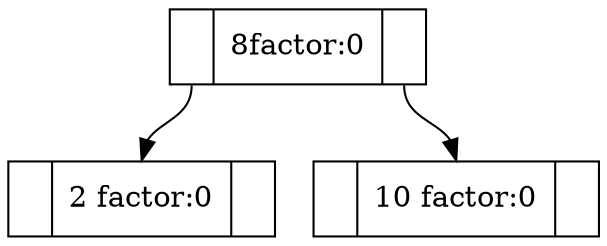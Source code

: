 digraph G{

node[shape="record"];
node00EC51A0[label = "<f0>|<f1>8factor:0|<f2>"];

node00EC5060[label= "<f0> | <f1>2 factor:0 | <f2>"];
node00EC51A0:f0-> node00EC5060:f1;
node00EC9FA0[label= "<f0> | <f1>10 factor:0 | <f2>"];
node00EC51A0:f2-> node00EC9FA0:f1;
}

